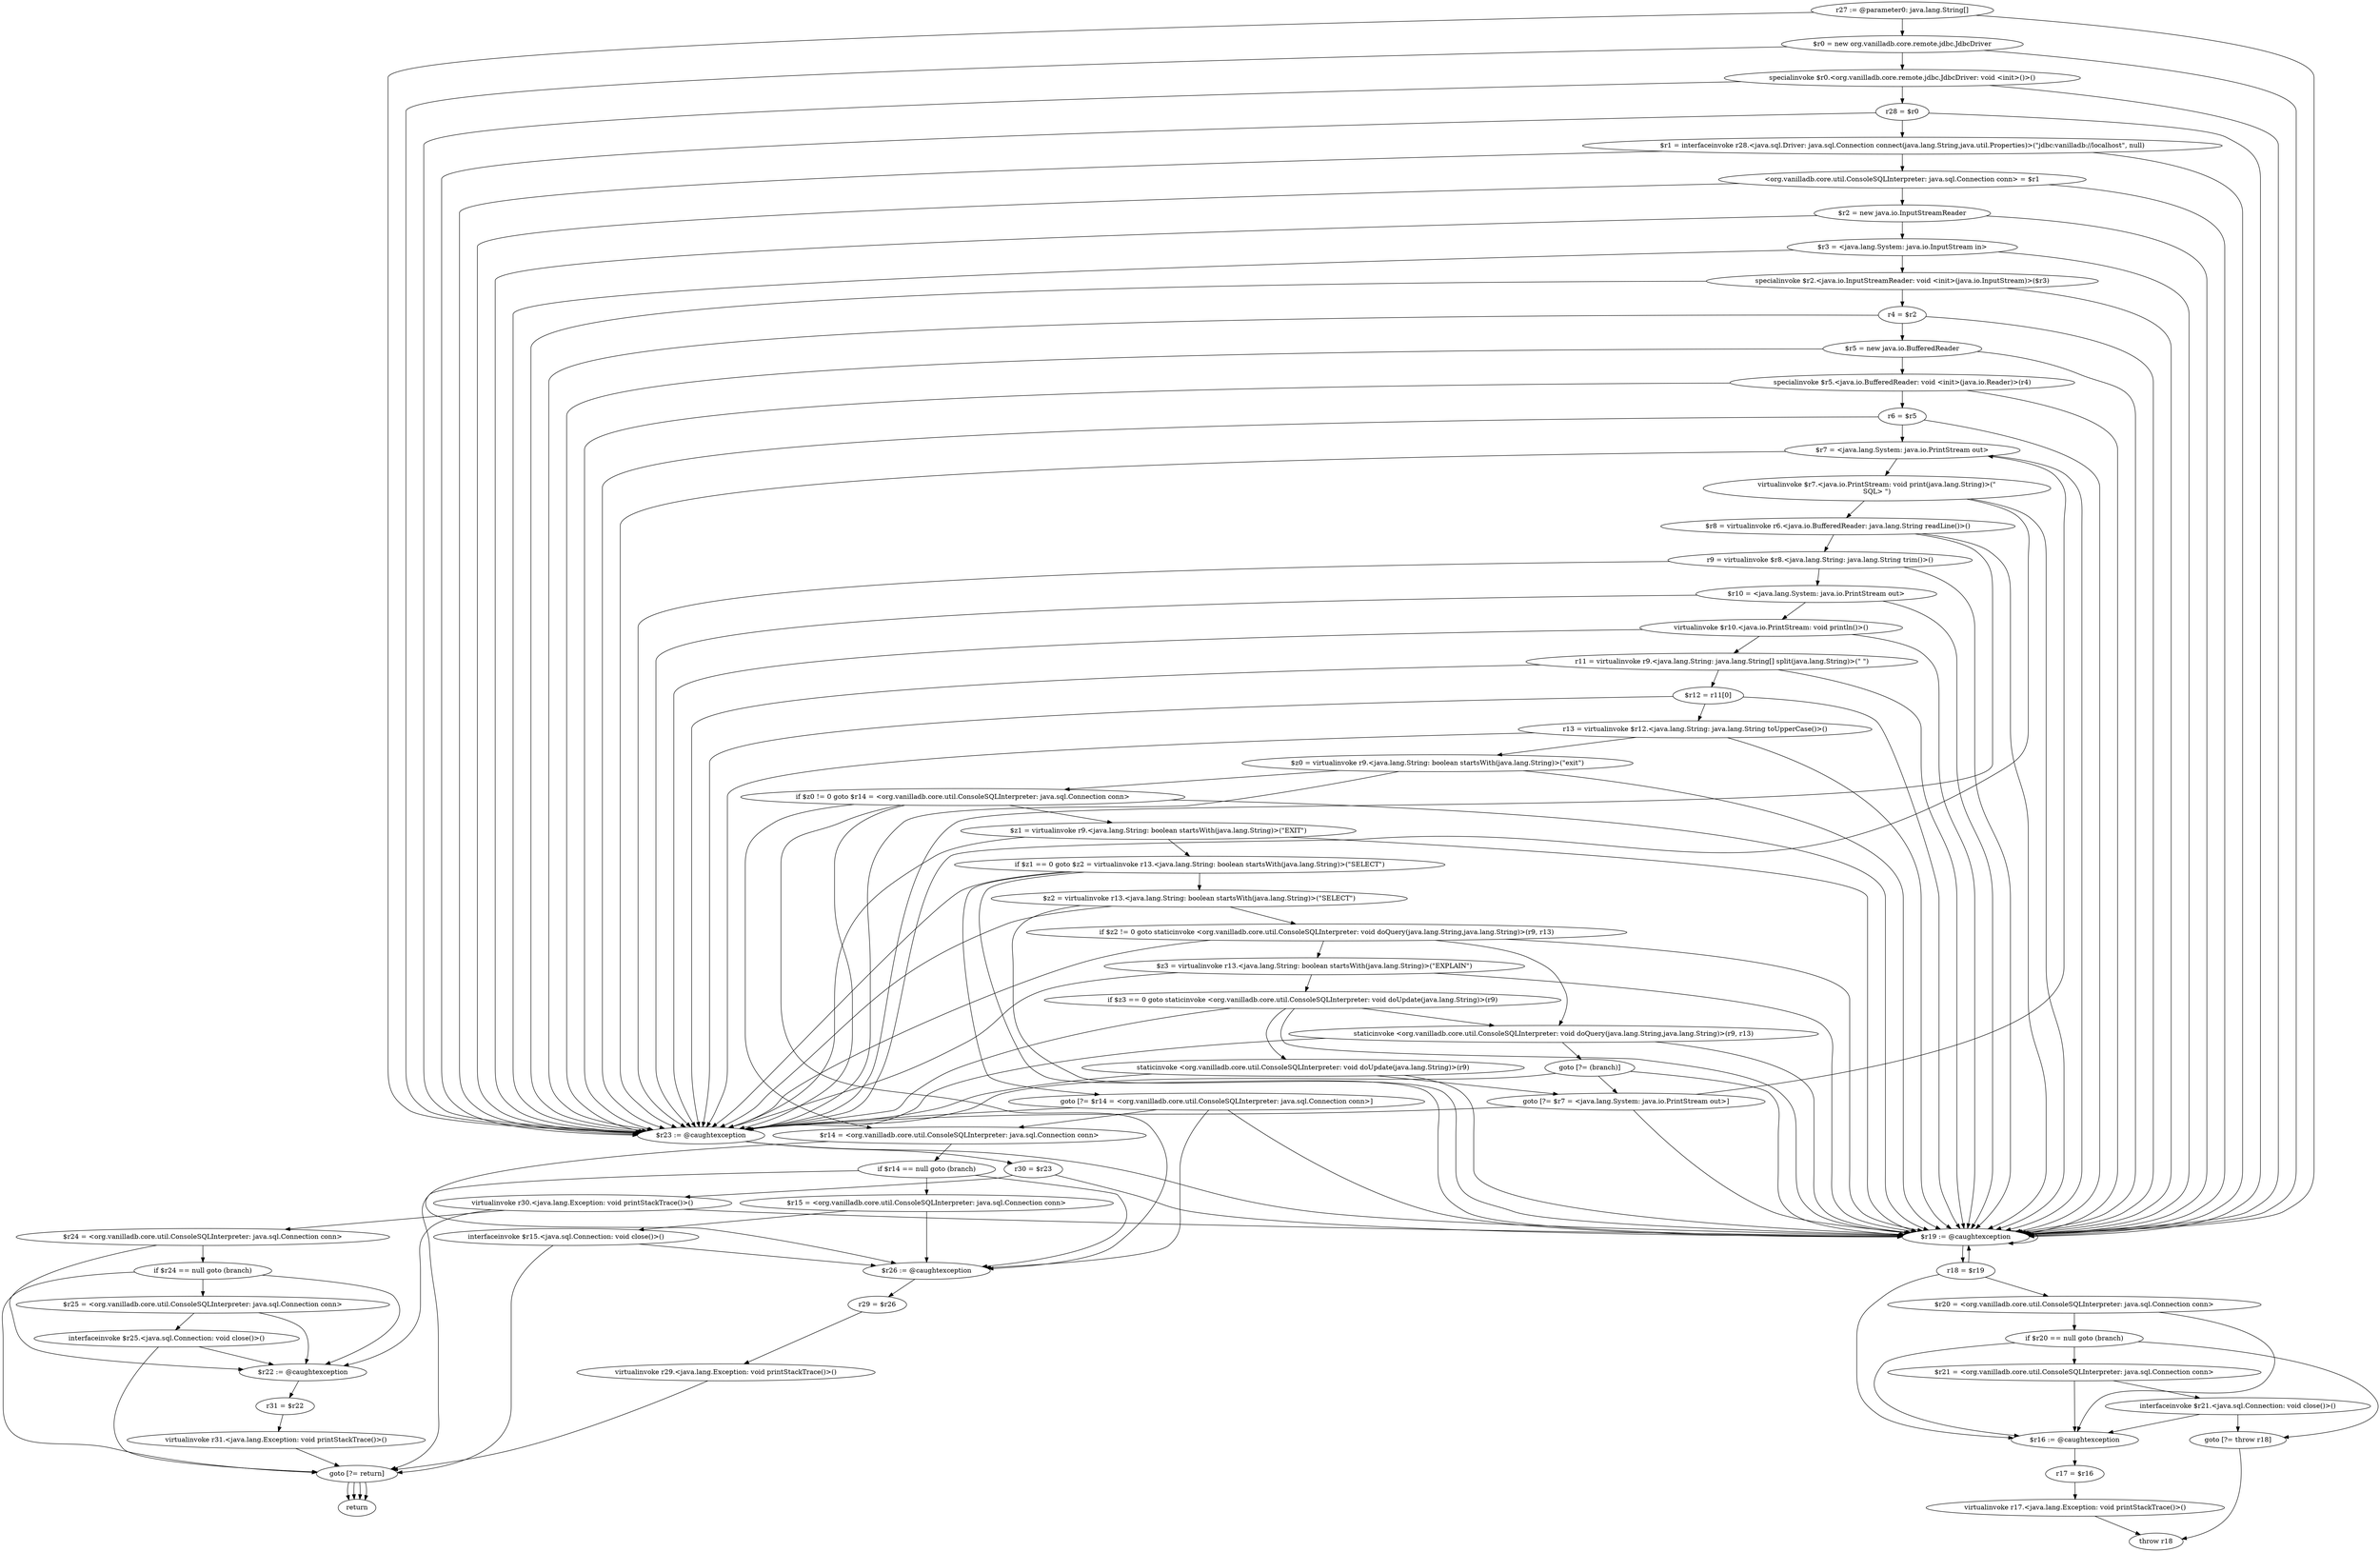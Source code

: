 digraph "unitGraph" {
    "r27 := @parameter0: java.lang.String[]"
    "$r0 = new org.vanilladb.core.remote.jdbc.JdbcDriver"
    "specialinvoke $r0.<org.vanilladb.core.remote.jdbc.JdbcDriver: void <init>()>()"
    "r28 = $r0"
    "$r1 = interfaceinvoke r28.<java.sql.Driver: java.sql.Connection connect(java.lang.String,java.util.Properties)>(\"jdbc:vanilladb://localhost\", null)"
    "<org.vanilladb.core.util.ConsoleSQLInterpreter: java.sql.Connection conn> = $r1"
    "$r2 = new java.io.InputStreamReader"
    "$r3 = <java.lang.System: java.io.InputStream in>"
    "specialinvoke $r2.<java.io.InputStreamReader: void <init>(java.io.InputStream)>($r3)"
    "r4 = $r2"
    "$r5 = new java.io.BufferedReader"
    "specialinvoke $r5.<java.io.BufferedReader: void <init>(java.io.Reader)>(r4)"
    "r6 = $r5"
    "$r7 = <java.lang.System: java.io.PrintStream out>"
    "virtualinvoke $r7.<java.io.PrintStream: void print(java.lang.String)>(\"\nSQL> \")"
    "$r8 = virtualinvoke r6.<java.io.BufferedReader: java.lang.String readLine()>()"
    "r9 = virtualinvoke $r8.<java.lang.String: java.lang.String trim()>()"
    "$r10 = <java.lang.System: java.io.PrintStream out>"
    "virtualinvoke $r10.<java.io.PrintStream: void println()>()"
    "r11 = virtualinvoke r9.<java.lang.String: java.lang.String[] split(java.lang.String)>(\" \")"
    "$r12 = r11[0]"
    "r13 = virtualinvoke $r12.<java.lang.String: java.lang.String toUpperCase()>()"
    "$z0 = virtualinvoke r9.<java.lang.String: boolean startsWith(java.lang.String)>(\"exit\")"
    "if $z0 != 0 goto $r14 = <org.vanilladb.core.util.ConsoleSQLInterpreter: java.sql.Connection conn>"
    "$z1 = virtualinvoke r9.<java.lang.String: boolean startsWith(java.lang.String)>(\"EXIT\")"
    "if $z1 == 0 goto $z2 = virtualinvoke r13.<java.lang.String: boolean startsWith(java.lang.String)>(\"SELECT\")"
    "goto [?= $r14 = <org.vanilladb.core.util.ConsoleSQLInterpreter: java.sql.Connection conn>]"
    "$z2 = virtualinvoke r13.<java.lang.String: boolean startsWith(java.lang.String)>(\"SELECT\")"
    "if $z2 != 0 goto staticinvoke <org.vanilladb.core.util.ConsoleSQLInterpreter: void doQuery(java.lang.String,java.lang.String)>(r9, r13)"
    "$z3 = virtualinvoke r13.<java.lang.String: boolean startsWith(java.lang.String)>(\"EXPLAIN\")"
    "if $z3 == 0 goto staticinvoke <org.vanilladb.core.util.ConsoleSQLInterpreter: void doUpdate(java.lang.String)>(r9)"
    "staticinvoke <org.vanilladb.core.util.ConsoleSQLInterpreter: void doQuery(java.lang.String,java.lang.String)>(r9, r13)"
    "goto [?= (branch)]"
    "staticinvoke <org.vanilladb.core.util.ConsoleSQLInterpreter: void doUpdate(java.lang.String)>(r9)"
    "goto [?= $r7 = <java.lang.System: java.io.PrintStream out>]"
    "$r14 = <org.vanilladb.core.util.ConsoleSQLInterpreter: java.sql.Connection conn>"
    "if $r14 == null goto (branch)"
    "$r15 = <org.vanilladb.core.util.ConsoleSQLInterpreter: java.sql.Connection conn>"
    "interfaceinvoke $r15.<java.sql.Connection: void close()>()"
    "goto [?= return]"
    "$r26 := @caughtexception"
    "r29 = $r26"
    "virtualinvoke r29.<java.lang.Exception: void printStackTrace()>()"
    "$r23 := @caughtexception"
    "r30 = $r23"
    "virtualinvoke r30.<java.lang.Exception: void printStackTrace()>()"
    "$r24 = <org.vanilladb.core.util.ConsoleSQLInterpreter: java.sql.Connection conn>"
    "if $r24 == null goto (branch)"
    "$r25 = <org.vanilladb.core.util.ConsoleSQLInterpreter: java.sql.Connection conn>"
    "interfaceinvoke $r25.<java.sql.Connection: void close()>()"
    "$r22 := @caughtexception"
    "r31 = $r22"
    "virtualinvoke r31.<java.lang.Exception: void printStackTrace()>()"
    "$r19 := @caughtexception"
    "r18 = $r19"
    "$r20 = <org.vanilladb.core.util.ConsoleSQLInterpreter: java.sql.Connection conn>"
    "if $r20 == null goto (branch)"
    "$r21 = <org.vanilladb.core.util.ConsoleSQLInterpreter: java.sql.Connection conn>"
    "interfaceinvoke $r21.<java.sql.Connection: void close()>()"
    "goto [?= throw r18]"
    "$r16 := @caughtexception"
    "r17 = $r16"
    "virtualinvoke r17.<java.lang.Exception: void printStackTrace()>()"
    "throw r18"
    "return"
    "r27 := @parameter0: java.lang.String[]"->"$r23 := @caughtexception";
    "r27 := @parameter0: java.lang.String[]"->"$r19 := @caughtexception";
    "r27 := @parameter0: java.lang.String[]"->"$r0 = new org.vanilladb.core.remote.jdbc.JdbcDriver";
    "$r0 = new org.vanilladb.core.remote.jdbc.JdbcDriver"->"$r23 := @caughtexception";
    "$r0 = new org.vanilladb.core.remote.jdbc.JdbcDriver"->"$r19 := @caughtexception";
    "$r0 = new org.vanilladb.core.remote.jdbc.JdbcDriver"->"specialinvoke $r0.<org.vanilladb.core.remote.jdbc.JdbcDriver: void <init>()>()";
    "specialinvoke $r0.<org.vanilladb.core.remote.jdbc.JdbcDriver: void <init>()>()"->"$r23 := @caughtexception";
    "specialinvoke $r0.<org.vanilladb.core.remote.jdbc.JdbcDriver: void <init>()>()"->"$r19 := @caughtexception";
    "specialinvoke $r0.<org.vanilladb.core.remote.jdbc.JdbcDriver: void <init>()>()"->"r28 = $r0";
    "r28 = $r0"->"$r23 := @caughtexception";
    "r28 = $r0"->"$r19 := @caughtexception";
    "r28 = $r0"->"$r1 = interfaceinvoke r28.<java.sql.Driver: java.sql.Connection connect(java.lang.String,java.util.Properties)>(\"jdbc:vanilladb://localhost\", null)";
    "$r1 = interfaceinvoke r28.<java.sql.Driver: java.sql.Connection connect(java.lang.String,java.util.Properties)>(\"jdbc:vanilladb://localhost\", null)"->"$r23 := @caughtexception";
    "$r1 = interfaceinvoke r28.<java.sql.Driver: java.sql.Connection connect(java.lang.String,java.util.Properties)>(\"jdbc:vanilladb://localhost\", null)"->"$r19 := @caughtexception";
    "$r1 = interfaceinvoke r28.<java.sql.Driver: java.sql.Connection connect(java.lang.String,java.util.Properties)>(\"jdbc:vanilladb://localhost\", null)"->"<org.vanilladb.core.util.ConsoleSQLInterpreter: java.sql.Connection conn> = $r1";
    "<org.vanilladb.core.util.ConsoleSQLInterpreter: java.sql.Connection conn> = $r1"->"$r23 := @caughtexception";
    "<org.vanilladb.core.util.ConsoleSQLInterpreter: java.sql.Connection conn> = $r1"->"$r19 := @caughtexception";
    "<org.vanilladb.core.util.ConsoleSQLInterpreter: java.sql.Connection conn> = $r1"->"$r2 = new java.io.InputStreamReader";
    "$r2 = new java.io.InputStreamReader"->"$r23 := @caughtexception";
    "$r2 = new java.io.InputStreamReader"->"$r19 := @caughtexception";
    "$r2 = new java.io.InputStreamReader"->"$r3 = <java.lang.System: java.io.InputStream in>";
    "$r3 = <java.lang.System: java.io.InputStream in>"->"$r23 := @caughtexception";
    "$r3 = <java.lang.System: java.io.InputStream in>"->"$r19 := @caughtexception";
    "$r3 = <java.lang.System: java.io.InputStream in>"->"specialinvoke $r2.<java.io.InputStreamReader: void <init>(java.io.InputStream)>($r3)";
    "specialinvoke $r2.<java.io.InputStreamReader: void <init>(java.io.InputStream)>($r3)"->"$r23 := @caughtexception";
    "specialinvoke $r2.<java.io.InputStreamReader: void <init>(java.io.InputStream)>($r3)"->"$r19 := @caughtexception";
    "specialinvoke $r2.<java.io.InputStreamReader: void <init>(java.io.InputStream)>($r3)"->"r4 = $r2";
    "r4 = $r2"->"$r23 := @caughtexception";
    "r4 = $r2"->"$r19 := @caughtexception";
    "r4 = $r2"->"$r5 = new java.io.BufferedReader";
    "$r5 = new java.io.BufferedReader"->"$r23 := @caughtexception";
    "$r5 = new java.io.BufferedReader"->"$r19 := @caughtexception";
    "$r5 = new java.io.BufferedReader"->"specialinvoke $r5.<java.io.BufferedReader: void <init>(java.io.Reader)>(r4)";
    "specialinvoke $r5.<java.io.BufferedReader: void <init>(java.io.Reader)>(r4)"->"$r23 := @caughtexception";
    "specialinvoke $r5.<java.io.BufferedReader: void <init>(java.io.Reader)>(r4)"->"$r19 := @caughtexception";
    "specialinvoke $r5.<java.io.BufferedReader: void <init>(java.io.Reader)>(r4)"->"r6 = $r5";
    "r6 = $r5"->"$r23 := @caughtexception";
    "r6 = $r5"->"$r19 := @caughtexception";
    "r6 = $r5"->"$r7 = <java.lang.System: java.io.PrintStream out>";
    "$r7 = <java.lang.System: java.io.PrintStream out>"->"$r23 := @caughtexception";
    "$r7 = <java.lang.System: java.io.PrintStream out>"->"$r19 := @caughtexception";
    "$r7 = <java.lang.System: java.io.PrintStream out>"->"virtualinvoke $r7.<java.io.PrintStream: void print(java.lang.String)>(\"\nSQL> \")";
    "virtualinvoke $r7.<java.io.PrintStream: void print(java.lang.String)>(\"\nSQL> \")"->"$r23 := @caughtexception";
    "virtualinvoke $r7.<java.io.PrintStream: void print(java.lang.String)>(\"\nSQL> \")"->"$r19 := @caughtexception";
    "virtualinvoke $r7.<java.io.PrintStream: void print(java.lang.String)>(\"\nSQL> \")"->"$r8 = virtualinvoke r6.<java.io.BufferedReader: java.lang.String readLine()>()";
    "$r8 = virtualinvoke r6.<java.io.BufferedReader: java.lang.String readLine()>()"->"$r23 := @caughtexception";
    "$r8 = virtualinvoke r6.<java.io.BufferedReader: java.lang.String readLine()>()"->"$r19 := @caughtexception";
    "$r8 = virtualinvoke r6.<java.io.BufferedReader: java.lang.String readLine()>()"->"r9 = virtualinvoke $r8.<java.lang.String: java.lang.String trim()>()";
    "r9 = virtualinvoke $r8.<java.lang.String: java.lang.String trim()>()"->"$r23 := @caughtexception";
    "r9 = virtualinvoke $r8.<java.lang.String: java.lang.String trim()>()"->"$r19 := @caughtexception";
    "r9 = virtualinvoke $r8.<java.lang.String: java.lang.String trim()>()"->"$r10 = <java.lang.System: java.io.PrintStream out>";
    "$r10 = <java.lang.System: java.io.PrintStream out>"->"$r23 := @caughtexception";
    "$r10 = <java.lang.System: java.io.PrintStream out>"->"$r19 := @caughtexception";
    "$r10 = <java.lang.System: java.io.PrintStream out>"->"virtualinvoke $r10.<java.io.PrintStream: void println()>()";
    "virtualinvoke $r10.<java.io.PrintStream: void println()>()"->"$r23 := @caughtexception";
    "virtualinvoke $r10.<java.io.PrintStream: void println()>()"->"$r19 := @caughtexception";
    "virtualinvoke $r10.<java.io.PrintStream: void println()>()"->"r11 = virtualinvoke r9.<java.lang.String: java.lang.String[] split(java.lang.String)>(\" \")";
    "r11 = virtualinvoke r9.<java.lang.String: java.lang.String[] split(java.lang.String)>(\" \")"->"$r23 := @caughtexception";
    "r11 = virtualinvoke r9.<java.lang.String: java.lang.String[] split(java.lang.String)>(\" \")"->"$r19 := @caughtexception";
    "r11 = virtualinvoke r9.<java.lang.String: java.lang.String[] split(java.lang.String)>(\" \")"->"$r12 = r11[0]";
    "$r12 = r11[0]"->"$r23 := @caughtexception";
    "$r12 = r11[0]"->"$r19 := @caughtexception";
    "$r12 = r11[0]"->"r13 = virtualinvoke $r12.<java.lang.String: java.lang.String toUpperCase()>()";
    "r13 = virtualinvoke $r12.<java.lang.String: java.lang.String toUpperCase()>()"->"$r23 := @caughtexception";
    "r13 = virtualinvoke $r12.<java.lang.String: java.lang.String toUpperCase()>()"->"$r19 := @caughtexception";
    "r13 = virtualinvoke $r12.<java.lang.String: java.lang.String toUpperCase()>()"->"$z0 = virtualinvoke r9.<java.lang.String: boolean startsWith(java.lang.String)>(\"exit\")";
    "$z0 = virtualinvoke r9.<java.lang.String: boolean startsWith(java.lang.String)>(\"exit\")"->"$r23 := @caughtexception";
    "$z0 = virtualinvoke r9.<java.lang.String: boolean startsWith(java.lang.String)>(\"exit\")"->"$r19 := @caughtexception";
    "$z0 = virtualinvoke r9.<java.lang.String: boolean startsWith(java.lang.String)>(\"exit\")"->"if $z0 != 0 goto $r14 = <org.vanilladb.core.util.ConsoleSQLInterpreter: java.sql.Connection conn>";
    "if $z0 != 0 goto $r14 = <org.vanilladb.core.util.ConsoleSQLInterpreter: java.sql.Connection conn>"->"$r26 := @caughtexception";
    "if $z0 != 0 goto $r14 = <org.vanilladb.core.util.ConsoleSQLInterpreter: java.sql.Connection conn>"->"$r23 := @caughtexception";
    "if $z0 != 0 goto $r14 = <org.vanilladb.core.util.ConsoleSQLInterpreter: java.sql.Connection conn>"->"$r19 := @caughtexception";
    "if $z0 != 0 goto $r14 = <org.vanilladb.core.util.ConsoleSQLInterpreter: java.sql.Connection conn>"->"$z1 = virtualinvoke r9.<java.lang.String: boolean startsWith(java.lang.String)>(\"EXIT\")";
    "if $z0 != 0 goto $r14 = <org.vanilladb.core.util.ConsoleSQLInterpreter: java.sql.Connection conn>"->"$r14 = <org.vanilladb.core.util.ConsoleSQLInterpreter: java.sql.Connection conn>";
    "$z1 = virtualinvoke r9.<java.lang.String: boolean startsWith(java.lang.String)>(\"EXIT\")"->"$r23 := @caughtexception";
    "$z1 = virtualinvoke r9.<java.lang.String: boolean startsWith(java.lang.String)>(\"EXIT\")"->"$r19 := @caughtexception";
    "$z1 = virtualinvoke r9.<java.lang.String: boolean startsWith(java.lang.String)>(\"EXIT\")"->"if $z1 == 0 goto $z2 = virtualinvoke r13.<java.lang.String: boolean startsWith(java.lang.String)>(\"SELECT\")";
    "if $z1 == 0 goto $z2 = virtualinvoke r13.<java.lang.String: boolean startsWith(java.lang.String)>(\"SELECT\")"->"goto [?= $r14 = <org.vanilladb.core.util.ConsoleSQLInterpreter: java.sql.Connection conn>]";
    "if $z1 == 0 goto $z2 = virtualinvoke r13.<java.lang.String: boolean startsWith(java.lang.String)>(\"SELECT\")"->"$z2 = virtualinvoke r13.<java.lang.String: boolean startsWith(java.lang.String)>(\"SELECT\")";
    "if $z1 == 0 goto $z2 = virtualinvoke r13.<java.lang.String: boolean startsWith(java.lang.String)>(\"SELECT\")"->"$r23 := @caughtexception";
    "if $z1 == 0 goto $z2 = virtualinvoke r13.<java.lang.String: boolean startsWith(java.lang.String)>(\"SELECT\")"->"$r19 := @caughtexception";
    "goto [?= $r14 = <org.vanilladb.core.util.ConsoleSQLInterpreter: java.sql.Connection conn>]"->"$r26 := @caughtexception";
    "goto [?= $r14 = <org.vanilladb.core.util.ConsoleSQLInterpreter: java.sql.Connection conn>]"->"$r23 := @caughtexception";
    "goto [?= $r14 = <org.vanilladb.core.util.ConsoleSQLInterpreter: java.sql.Connection conn>]"->"$r19 := @caughtexception";
    "goto [?= $r14 = <org.vanilladb.core.util.ConsoleSQLInterpreter: java.sql.Connection conn>]"->"$r14 = <org.vanilladb.core.util.ConsoleSQLInterpreter: java.sql.Connection conn>";
    "$z2 = virtualinvoke r13.<java.lang.String: boolean startsWith(java.lang.String)>(\"SELECT\")"->"$r23 := @caughtexception";
    "$z2 = virtualinvoke r13.<java.lang.String: boolean startsWith(java.lang.String)>(\"SELECT\")"->"$r19 := @caughtexception";
    "$z2 = virtualinvoke r13.<java.lang.String: boolean startsWith(java.lang.String)>(\"SELECT\")"->"if $z2 != 0 goto staticinvoke <org.vanilladb.core.util.ConsoleSQLInterpreter: void doQuery(java.lang.String,java.lang.String)>(r9, r13)";
    "if $z2 != 0 goto staticinvoke <org.vanilladb.core.util.ConsoleSQLInterpreter: void doQuery(java.lang.String,java.lang.String)>(r9, r13)"->"$z3 = virtualinvoke r13.<java.lang.String: boolean startsWith(java.lang.String)>(\"EXPLAIN\")";
    "if $z2 != 0 goto staticinvoke <org.vanilladb.core.util.ConsoleSQLInterpreter: void doQuery(java.lang.String,java.lang.String)>(r9, r13)"->"staticinvoke <org.vanilladb.core.util.ConsoleSQLInterpreter: void doQuery(java.lang.String,java.lang.String)>(r9, r13)";
    "if $z2 != 0 goto staticinvoke <org.vanilladb.core.util.ConsoleSQLInterpreter: void doQuery(java.lang.String,java.lang.String)>(r9, r13)"->"$r23 := @caughtexception";
    "if $z2 != 0 goto staticinvoke <org.vanilladb.core.util.ConsoleSQLInterpreter: void doQuery(java.lang.String,java.lang.String)>(r9, r13)"->"$r19 := @caughtexception";
    "$z3 = virtualinvoke r13.<java.lang.String: boolean startsWith(java.lang.String)>(\"EXPLAIN\")"->"$r23 := @caughtexception";
    "$z3 = virtualinvoke r13.<java.lang.String: boolean startsWith(java.lang.String)>(\"EXPLAIN\")"->"$r19 := @caughtexception";
    "$z3 = virtualinvoke r13.<java.lang.String: boolean startsWith(java.lang.String)>(\"EXPLAIN\")"->"if $z3 == 0 goto staticinvoke <org.vanilladb.core.util.ConsoleSQLInterpreter: void doUpdate(java.lang.String)>(r9)";
    "if $z3 == 0 goto staticinvoke <org.vanilladb.core.util.ConsoleSQLInterpreter: void doUpdate(java.lang.String)>(r9)"->"staticinvoke <org.vanilladb.core.util.ConsoleSQLInterpreter: void doQuery(java.lang.String,java.lang.String)>(r9, r13)";
    "if $z3 == 0 goto staticinvoke <org.vanilladb.core.util.ConsoleSQLInterpreter: void doUpdate(java.lang.String)>(r9)"->"staticinvoke <org.vanilladb.core.util.ConsoleSQLInterpreter: void doUpdate(java.lang.String)>(r9)";
    "if $z3 == 0 goto staticinvoke <org.vanilladb.core.util.ConsoleSQLInterpreter: void doUpdate(java.lang.String)>(r9)"->"$r23 := @caughtexception";
    "if $z3 == 0 goto staticinvoke <org.vanilladb.core.util.ConsoleSQLInterpreter: void doUpdate(java.lang.String)>(r9)"->"$r19 := @caughtexception";
    "staticinvoke <org.vanilladb.core.util.ConsoleSQLInterpreter: void doQuery(java.lang.String,java.lang.String)>(r9, r13)"->"$r23 := @caughtexception";
    "staticinvoke <org.vanilladb.core.util.ConsoleSQLInterpreter: void doQuery(java.lang.String,java.lang.String)>(r9, r13)"->"$r19 := @caughtexception";
    "staticinvoke <org.vanilladb.core.util.ConsoleSQLInterpreter: void doQuery(java.lang.String,java.lang.String)>(r9, r13)"->"goto [?= (branch)]";
    "goto [?= (branch)]"->"$r23 := @caughtexception";
    "goto [?= (branch)]"->"$r19 := @caughtexception";
    "goto [?= (branch)]"->"goto [?= $r7 = <java.lang.System: java.io.PrintStream out>]";
    "staticinvoke <org.vanilladb.core.util.ConsoleSQLInterpreter: void doUpdate(java.lang.String)>(r9)"->"$r23 := @caughtexception";
    "staticinvoke <org.vanilladb.core.util.ConsoleSQLInterpreter: void doUpdate(java.lang.String)>(r9)"->"$r19 := @caughtexception";
    "staticinvoke <org.vanilladb.core.util.ConsoleSQLInterpreter: void doUpdate(java.lang.String)>(r9)"->"goto [?= $r7 = <java.lang.System: java.io.PrintStream out>]";
    "goto [?= $r7 = <java.lang.System: java.io.PrintStream out>]"->"$r23 := @caughtexception";
    "goto [?= $r7 = <java.lang.System: java.io.PrintStream out>]"->"$r19 := @caughtexception";
    "goto [?= $r7 = <java.lang.System: java.io.PrintStream out>]"->"$r7 = <java.lang.System: java.io.PrintStream out>";
    "$r14 = <org.vanilladb.core.util.ConsoleSQLInterpreter: java.sql.Connection conn>"->"if $r14 == null goto (branch)";
    "$r14 = <org.vanilladb.core.util.ConsoleSQLInterpreter: java.sql.Connection conn>"->"$r26 := @caughtexception";
    "if $r14 == null goto (branch)"->"$r15 = <org.vanilladb.core.util.ConsoleSQLInterpreter: java.sql.Connection conn>";
    "if $r14 == null goto (branch)"->"goto [?= return]";
    "if $r14 == null goto (branch)"->"$r26 := @caughtexception";
    "$r15 = <org.vanilladb.core.util.ConsoleSQLInterpreter: java.sql.Connection conn>"->"interfaceinvoke $r15.<java.sql.Connection: void close()>()";
    "$r15 = <org.vanilladb.core.util.ConsoleSQLInterpreter: java.sql.Connection conn>"->"$r26 := @caughtexception";
    "interfaceinvoke $r15.<java.sql.Connection: void close()>()"->"goto [?= return]";
    "interfaceinvoke $r15.<java.sql.Connection: void close()>()"->"$r26 := @caughtexception";
    "goto [?= return]"->"return";
    "$r26 := @caughtexception"->"r29 = $r26";
    "r29 = $r26"->"virtualinvoke r29.<java.lang.Exception: void printStackTrace()>()";
    "virtualinvoke r29.<java.lang.Exception: void printStackTrace()>()"->"goto [?= return]";
    "goto [?= return]"->"return";
    "$r23 := @caughtexception"->"r30 = $r23";
    "$r23 := @caughtexception"->"$r19 := @caughtexception";
    "r30 = $r23"->"virtualinvoke r30.<java.lang.Exception: void printStackTrace()>()";
    "r30 = $r23"->"$r19 := @caughtexception";
    "virtualinvoke r30.<java.lang.Exception: void printStackTrace()>()"->"$r22 := @caughtexception";
    "virtualinvoke r30.<java.lang.Exception: void printStackTrace()>()"->"$r19 := @caughtexception";
    "virtualinvoke r30.<java.lang.Exception: void printStackTrace()>()"->"$r24 = <org.vanilladb.core.util.ConsoleSQLInterpreter: java.sql.Connection conn>";
    "$r24 = <org.vanilladb.core.util.ConsoleSQLInterpreter: java.sql.Connection conn>"->"if $r24 == null goto (branch)";
    "$r24 = <org.vanilladb.core.util.ConsoleSQLInterpreter: java.sql.Connection conn>"->"$r22 := @caughtexception";
    "if $r24 == null goto (branch)"->"$r25 = <org.vanilladb.core.util.ConsoleSQLInterpreter: java.sql.Connection conn>";
    "if $r24 == null goto (branch)"->"goto [?= return]";
    "if $r24 == null goto (branch)"->"$r22 := @caughtexception";
    "$r25 = <org.vanilladb.core.util.ConsoleSQLInterpreter: java.sql.Connection conn>"->"interfaceinvoke $r25.<java.sql.Connection: void close()>()";
    "$r25 = <org.vanilladb.core.util.ConsoleSQLInterpreter: java.sql.Connection conn>"->"$r22 := @caughtexception";
    "interfaceinvoke $r25.<java.sql.Connection: void close()>()"->"goto [?= return]";
    "interfaceinvoke $r25.<java.sql.Connection: void close()>()"->"$r22 := @caughtexception";
    "goto [?= return]"->"return";
    "$r22 := @caughtexception"->"r31 = $r22";
    "r31 = $r22"->"virtualinvoke r31.<java.lang.Exception: void printStackTrace()>()";
    "virtualinvoke r31.<java.lang.Exception: void printStackTrace()>()"->"goto [?= return]";
    "goto [?= return]"->"return";
    "$r19 := @caughtexception"->"r18 = $r19";
    "$r19 := @caughtexception"->"$r19 := @caughtexception";
    "r18 = $r19"->"$r16 := @caughtexception";
    "r18 = $r19"->"$r19 := @caughtexception";
    "r18 = $r19"->"$r20 = <org.vanilladb.core.util.ConsoleSQLInterpreter: java.sql.Connection conn>";
    "$r20 = <org.vanilladb.core.util.ConsoleSQLInterpreter: java.sql.Connection conn>"->"if $r20 == null goto (branch)";
    "$r20 = <org.vanilladb.core.util.ConsoleSQLInterpreter: java.sql.Connection conn>"->"$r16 := @caughtexception";
    "if $r20 == null goto (branch)"->"$r21 = <org.vanilladb.core.util.ConsoleSQLInterpreter: java.sql.Connection conn>";
    "if $r20 == null goto (branch)"->"goto [?= throw r18]";
    "if $r20 == null goto (branch)"->"$r16 := @caughtexception";
    "$r21 = <org.vanilladb.core.util.ConsoleSQLInterpreter: java.sql.Connection conn>"->"interfaceinvoke $r21.<java.sql.Connection: void close()>()";
    "$r21 = <org.vanilladb.core.util.ConsoleSQLInterpreter: java.sql.Connection conn>"->"$r16 := @caughtexception";
    "interfaceinvoke $r21.<java.sql.Connection: void close()>()"->"goto [?= throw r18]";
    "interfaceinvoke $r21.<java.sql.Connection: void close()>()"->"$r16 := @caughtexception";
    "goto [?= throw r18]"->"throw r18";
    "$r16 := @caughtexception"->"r17 = $r16";
    "r17 = $r16"->"virtualinvoke r17.<java.lang.Exception: void printStackTrace()>()";
    "virtualinvoke r17.<java.lang.Exception: void printStackTrace()>()"->"throw r18";
}
